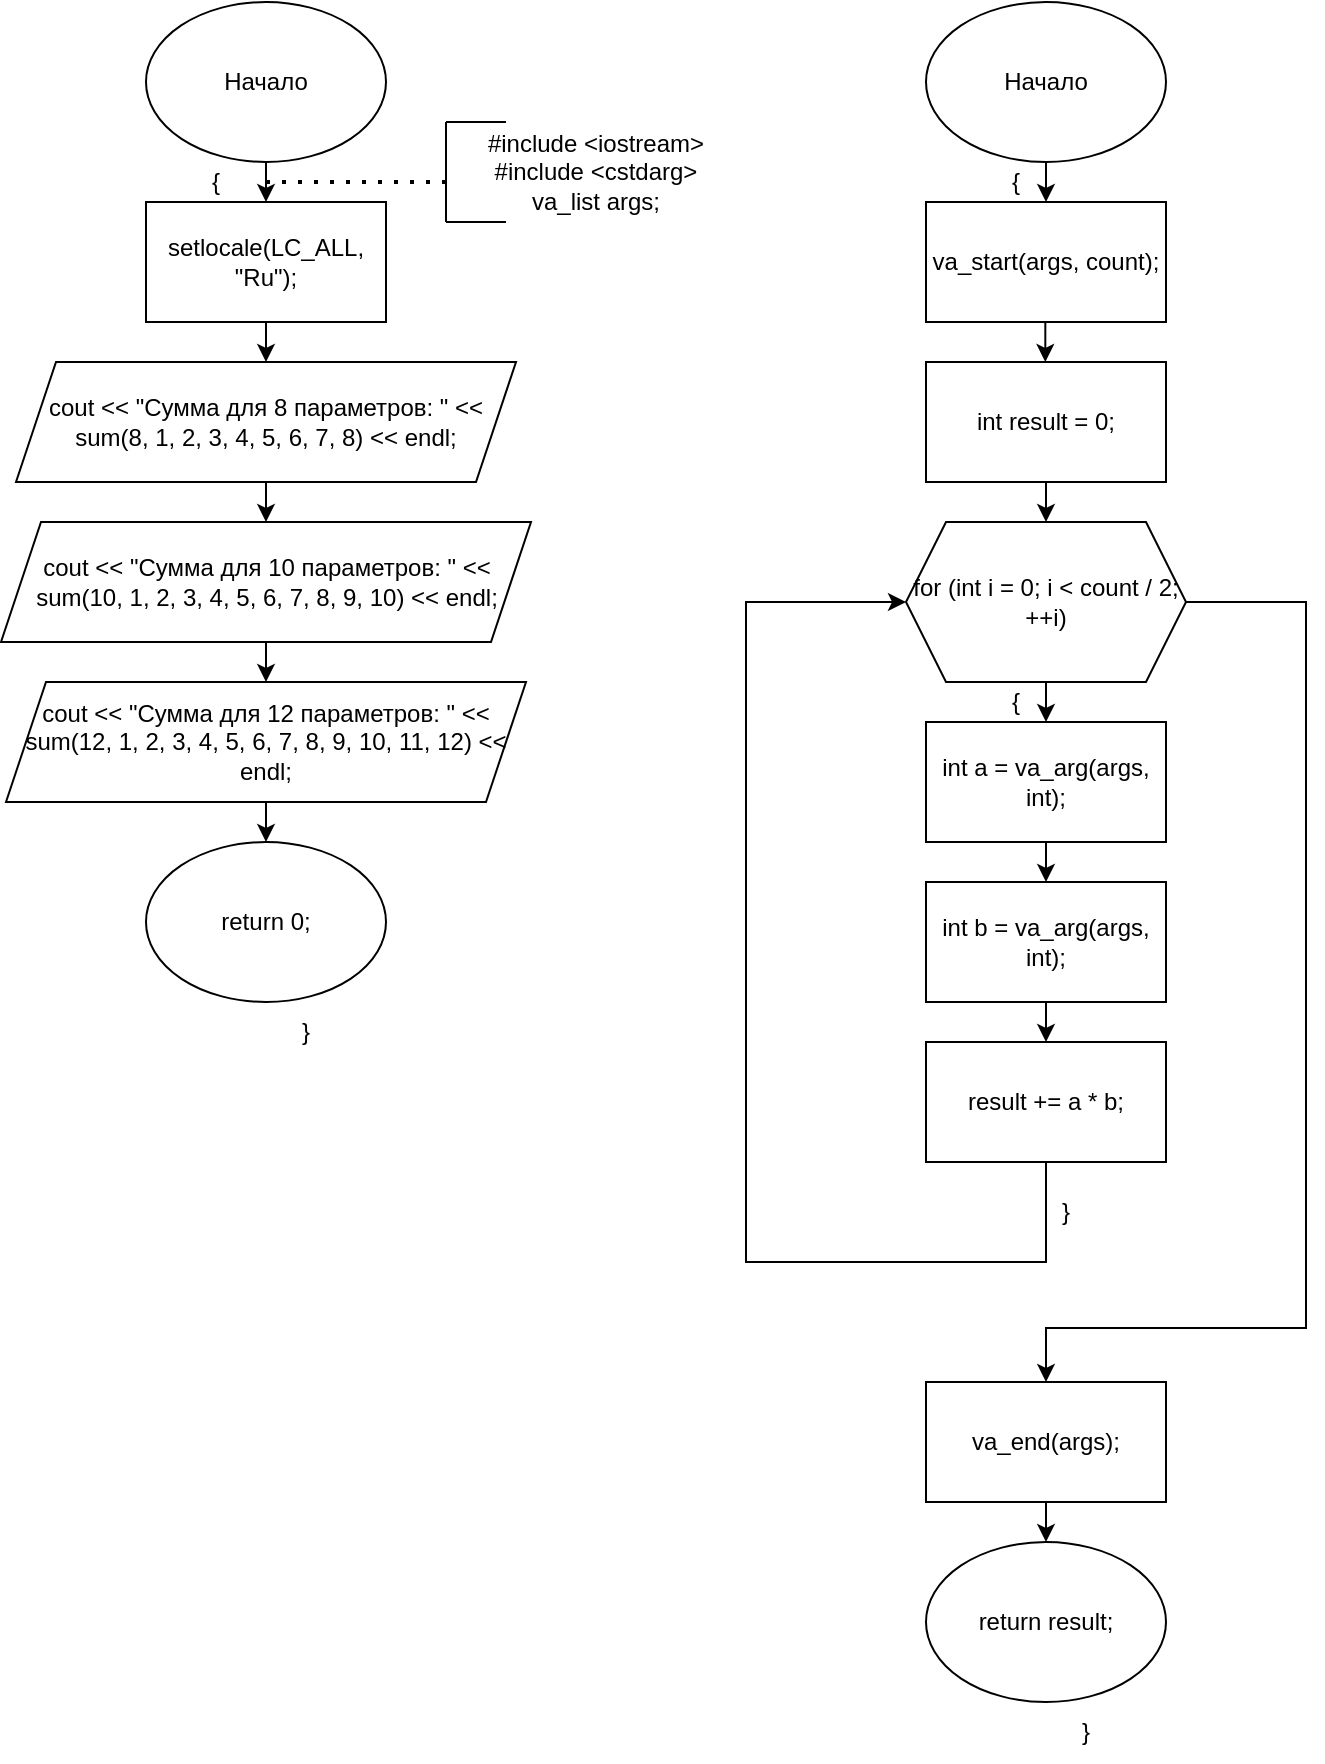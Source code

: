 <mxfile version="26.1.0">
  <diagram name="Страница — 1" id="aoNsjSHCl63riwAWtVzU">
    <mxGraphModel dx="643" dy="1706" grid="1" gridSize="10" guides="1" tooltips="1" connect="1" arrows="1" fold="1" page="1" pageScale="1" pageWidth="827" pageHeight="1169" math="0" shadow="0">
      <root>
        <mxCell id="0" />
        <mxCell id="1" parent="0" />
        <mxCell id="A3DCuacnZcsxC5jQ6PG0-1" value="Начало" style="ellipse;whiteSpace=wrap;html=1;" vertex="1" parent="1">
          <mxGeometry x="180" y="-1150" width="120" height="80" as="geometry" />
        </mxCell>
        <mxCell id="A3DCuacnZcsxC5jQ6PG0-3" value="" style="endArrow=classic;html=1;rounded=0;" edge="1" parent="1" target="A3DCuacnZcsxC5jQ6PG0-4">
          <mxGeometry width="50" height="50" relative="1" as="geometry">
            <mxPoint x="240" y="-1070" as="sourcePoint" />
            <mxPoint x="240" y="-1050" as="targetPoint" />
          </mxGeometry>
        </mxCell>
        <mxCell id="A3DCuacnZcsxC5jQ6PG0-4" value="setlocale(LC_ALL, &quot;Ru&quot;);" style="rounded=0;whiteSpace=wrap;html=1;" vertex="1" parent="1">
          <mxGeometry x="180" y="-1050" width="120" height="60" as="geometry" />
        </mxCell>
        <mxCell id="A3DCuacnZcsxC5jQ6PG0-5" value="" style="endArrow=classic;html=1;rounded=0;" edge="1" parent="1" target="A3DCuacnZcsxC5jQ6PG0-6">
          <mxGeometry width="50" height="50" relative="1" as="geometry">
            <mxPoint x="240" y="-990" as="sourcePoint" />
            <mxPoint x="240" y="-970" as="targetPoint" />
          </mxGeometry>
        </mxCell>
        <mxCell id="A3DCuacnZcsxC5jQ6PG0-6" value="cout &lt;&lt; &quot;Сумма для 8 параметров: &quot; &lt;&lt; sum(8, 1, 2, 3, 4, 5, 6, 7, 8) &lt;&lt; endl;" style="shape=parallelogram;perimeter=parallelogramPerimeter;whiteSpace=wrap;html=1;fixedSize=1;" vertex="1" parent="1">
          <mxGeometry x="115" y="-970" width="250" height="60" as="geometry" />
        </mxCell>
        <mxCell id="A3DCuacnZcsxC5jQ6PG0-7" value="" style="endArrow=classic;html=1;rounded=0;" edge="1" parent="1" target="A3DCuacnZcsxC5jQ6PG0-8">
          <mxGeometry width="50" height="50" relative="1" as="geometry">
            <mxPoint x="240" y="-910" as="sourcePoint" />
            <mxPoint x="240" y="-890" as="targetPoint" />
          </mxGeometry>
        </mxCell>
        <mxCell id="A3DCuacnZcsxC5jQ6PG0-8" value="cout &lt;&lt; &quot;Сумма для 10 параметров: &quot; &lt;&lt; sum(10, 1, 2, 3, 4, 5, 6, 7, 8, 9, 10) &lt;&lt; endl;" style="shape=parallelogram;perimeter=parallelogramPerimeter;whiteSpace=wrap;html=1;fixedSize=1;" vertex="1" parent="1">
          <mxGeometry x="107.5" y="-890" width="265" height="60" as="geometry" />
        </mxCell>
        <mxCell id="A3DCuacnZcsxC5jQ6PG0-9" value="" style="endArrow=classic;html=1;rounded=0;" edge="1" parent="1" target="A3DCuacnZcsxC5jQ6PG0-10">
          <mxGeometry width="50" height="50" relative="1" as="geometry">
            <mxPoint x="240" y="-830" as="sourcePoint" />
            <mxPoint x="240" y="-810" as="targetPoint" />
          </mxGeometry>
        </mxCell>
        <mxCell id="A3DCuacnZcsxC5jQ6PG0-10" value="cout &lt;&lt; &quot;Сумма для 12 параметров: &quot; &lt;&lt; sum(12, 1, 2, 3, 4, 5, 6, 7, 8, 9, 10, 11, 12) &lt;&lt; endl;" style="shape=parallelogram;perimeter=parallelogramPerimeter;whiteSpace=wrap;html=1;fixedSize=1;" vertex="1" parent="1">
          <mxGeometry x="110" y="-810" width="260" height="60" as="geometry" />
        </mxCell>
        <mxCell id="A3DCuacnZcsxC5jQ6PG0-11" value="" style="endArrow=classic;html=1;rounded=0;" edge="1" parent="1" target="A3DCuacnZcsxC5jQ6PG0-12">
          <mxGeometry width="50" height="50" relative="1" as="geometry">
            <mxPoint x="240" y="-750" as="sourcePoint" />
            <mxPoint x="240" y="-730" as="targetPoint" />
          </mxGeometry>
        </mxCell>
        <mxCell id="A3DCuacnZcsxC5jQ6PG0-12" value="return 0;" style="ellipse;whiteSpace=wrap;html=1;" vertex="1" parent="1">
          <mxGeometry x="180" y="-730" width="120" height="80" as="geometry" />
        </mxCell>
        <mxCell id="A3DCuacnZcsxC5jQ6PG0-13" value="" style="endArrow=none;dashed=1;html=1;dashPattern=1 3;strokeWidth=2;rounded=0;" edge="1" parent="1">
          <mxGeometry width="50" height="50" relative="1" as="geometry">
            <mxPoint x="240" y="-1060" as="sourcePoint" />
            <mxPoint x="330" y="-1060" as="targetPoint" />
          </mxGeometry>
        </mxCell>
        <mxCell id="A3DCuacnZcsxC5jQ6PG0-14" value="" style="endArrow=none;html=1;rounded=0;" edge="1" parent="1">
          <mxGeometry width="50" height="50" relative="1" as="geometry">
            <mxPoint x="330" y="-1040" as="sourcePoint" />
            <mxPoint x="330" y="-1090" as="targetPoint" />
          </mxGeometry>
        </mxCell>
        <mxCell id="A3DCuacnZcsxC5jQ6PG0-15" value="" style="endArrow=none;html=1;rounded=0;" edge="1" parent="1">
          <mxGeometry width="50" height="50" relative="1" as="geometry">
            <mxPoint x="330" y="-1040" as="sourcePoint" />
            <mxPoint x="360" y="-1040" as="targetPoint" />
          </mxGeometry>
        </mxCell>
        <mxCell id="A3DCuacnZcsxC5jQ6PG0-17" value="" style="endArrow=none;html=1;rounded=0;" edge="1" parent="1">
          <mxGeometry width="50" height="50" relative="1" as="geometry">
            <mxPoint x="330" y="-1090" as="sourcePoint" />
            <mxPoint x="360" y="-1090" as="targetPoint" />
          </mxGeometry>
        </mxCell>
        <mxCell id="A3DCuacnZcsxC5jQ6PG0-18" value="#include &amp;lt;iostream&amp;gt;&lt;br&gt;#include &amp;lt;cstdarg&amp;gt;&lt;div&gt;va_list args;&lt;/div&gt;" style="text;html=1;align=center;verticalAlign=middle;whiteSpace=wrap;rounded=0;" vertex="1" parent="1">
          <mxGeometry x="320" y="-1080" width="170" height="30" as="geometry" />
        </mxCell>
        <mxCell id="A3DCuacnZcsxC5jQ6PG0-19" value="Начало" style="ellipse;whiteSpace=wrap;html=1;" vertex="1" parent="1">
          <mxGeometry x="570" y="-1150" width="120" height="80" as="geometry" />
        </mxCell>
        <mxCell id="A3DCuacnZcsxC5jQ6PG0-20" value="" style="endArrow=classic;html=1;rounded=0;" edge="1" parent="1" target="A3DCuacnZcsxC5jQ6PG0-21">
          <mxGeometry width="50" height="50" relative="1" as="geometry">
            <mxPoint x="630" y="-1070" as="sourcePoint" />
            <mxPoint x="640" y="-1010" as="targetPoint" />
          </mxGeometry>
        </mxCell>
        <mxCell id="A3DCuacnZcsxC5jQ6PG0-21" value="va_start(args, count);" style="rounded=0;whiteSpace=wrap;html=1;" vertex="1" parent="1">
          <mxGeometry x="570" y="-1050" width="120" height="60" as="geometry" />
        </mxCell>
        <mxCell id="A3DCuacnZcsxC5jQ6PG0-22" value="" style="endArrow=classic;html=1;rounded=0;" edge="1" parent="1">
          <mxGeometry width="50" height="50" relative="1" as="geometry">
            <mxPoint x="629.66" y="-990" as="sourcePoint" />
            <mxPoint x="629.66" y="-970" as="targetPoint" />
          </mxGeometry>
        </mxCell>
        <mxCell id="A3DCuacnZcsxC5jQ6PG0-23" value="int result = 0;" style="rounded=0;whiteSpace=wrap;html=1;" vertex="1" parent="1">
          <mxGeometry x="570" y="-970" width="120" height="60" as="geometry" />
        </mxCell>
        <mxCell id="A3DCuacnZcsxC5jQ6PG0-24" value="" style="endArrow=classic;html=1;rounded=0;" edge="1" parent="1">
          <mxGeometry width="50" height="50" relative="1" as="geometry">
            <mxPoint x="630" y="-910" as="sourcePoint" />
            <mxPoint x="630" y="-890" as="targetPoint" />
          </mxGeometry>
        </mxCell>
        <mxCell id="A3DCuacnZcsxC5jQ6PG0-25" value="for (int i = 0; i &lt; count / 2; ++i)" style="shape=hexagon;perimeter=hexagonPerimeter2;whiteSpace=wrap;html=1;fixedSize=1;" vertex="1" parent="1">
          <mxGeometry x="560" y="-890" width="140" height="80" as="geometry" />
        </mxCell>
        <mxCell id="A3DCuacnZcsxC5jQ6PG0-27" value="{" style="text;html=1;align=center;verticalAlign=middle;whiteSpace=wrap;rounded=0;" vertex="1" parent="1">
          <mxGeometry x="190" y="-1070" width="50" height="20" as="geometry" />
        </mxCell>
        <mxCell id="A3DCuacnZcsxC5jQ6PG0-28" value="}" style="text;html=1;align=center;verticalAlign=middle;whiteSpace=wrap;rounded=0;" vertex="1" parent="1">
          <mxGeometry x="230" y="-650" width="60" height="30" as="geometry" />
        </mxCell>
        <mxCell id="A3DCuacnZcsxC5jQ6PG0-29" value="" style="endArrow=classic;html=1;rounded=0;" edge="1" parent="1">
          <mxGeometry width="50" height="50" relative="1" as="geometry">
            <mxPoint x="630" y="-810" as="sourcePoint" />
            <mxPoint x="630" y="-790" as="targetPoint" />
          </mxGeometry>
        </mxCell>
        <mxCell id="A3DCuacnZcsxC5jQ6PG0-30" value="int a = va_arg(args, int);" style="rounded=0;whiteSpace=wrap;html=1;" vertex="1" parent="1">
          <mxGeometry x="570" y="-790" width="120" height="60" as="geometry" />
        </mxCell>
        <mxCell id="A3DCuacnZcsxC5jQ6PG0-31" value="" style="endArrow=classic;html=1;rounded=0;" edge="1" parent="1" target="A3DCuacnZcsxC5jQ6PG0-32">
          <mxGeometry width="50" height="50" relative="1" as="geometry">
            <mxPoint x="630" y="-730" as="sourcePoint" />
            <mxPoint x="630" y="-710" as="targetPoint" />
          </mxGeometry>
        </mxCell>
        <mxCell id="A3DCuacnZcsxC5jQ6PG0-32" value="int b = va_arg(args, int);" style="rounded=0;whiteSpace=wrap;html=1;" vertex="1" parent="1">
          <mxGeometry x="570" y="-710.0" width="120" height="60" as="geometry" />
        </mxCell>
        <mxCell id="A3DCuacnZcsxC5jQ6PG0-33" value="" style="endArrow=classic;html=1;rounded=0;" edge="1" parent="1" target="A3DCuacnZcsxC5jQ6PG0-34">
          <mxGeometry width="50" height="50" relative="1" as="geometry">
            <mxPoint x="630" y="-650" as="sourcePoint" />
            <mxPoint x="630" y="-630" as="targetPoint" />
          </mxGeometry>
        </mxCell>
        <mxCell id="A3DCuacnZcsxC5jQ6PG0-34" value="result += a * b;" style="rounded=0;whiteSpace=wrap;html=1;" vertex="1" parent="1">
          <mxGeometry x="570" y="-630" width="120" height="60" as="geometry" />
        </mxCell>
        <mxCell id="A3DCuacnZcsxC5jQ6PG0-35" value="" style="endArrow=classic;html=1;rounded=0;entryX=0;entryY=0.5;entryDx=0;entryDy=0;" edge="1" parent="1" target="A3DCuacnZcsxC5jQ6PG0-25">
          <mxGeometry width="50" height="50" relative="1" as="geometry">
            <mxPoint x="630" y="-570" as="sourcePoint" />
            <mxPoint x="480" y="-850" as="targetPoint" />
            <Array as="points">
              <mxPoint x="630" y="-520" />
              <mxPoint x="480" y="-520" />
              <mxPoint x="480" y="-850" />
            </Array>
          </mxGeometry>
        </mxCell>
        <mxCell id="A3DCuacnZcsxC5jQ6PG0-36" value="{" style="text;html=1;align=center;verticalAlign=middle;whiteSpace=wrap;rounded=0;" vertex="1" parent="1">
          <mxGeometry x="590" y="-810" width="50" height="20" as="geometry" />
        </mxCell>
        <mxCell id="A3DCuacnZcsxC5jQ6PG0-38" value="}" style="text;html=1;align=center;verticalAlign=middle;whiteSpace=wrap;rounded=0;" vertex="1" parent="1">
          <mxGeometry x="610" y="-560" width="60" height="30" as="geometry" />
        </mxCell>
        <mxCell id="A3DCuacnZcsxC5jQ6PG0-39" value="{" style="text;html=1;align=center;verticalAlign=middle;whiteSpace=wrap;rounded=0;" vertex="1" parent="1">
          <mxGeometry x="585" y="-1075" width="60" height="30" as="geometry" />
        </mxCell>
        <mxCell id="A3DCuacnZcsxC5jQ6PG0-40" value="" style="endArrow=classic;html=1;rounded=0;" edge="1" parent="1">
          <mxGeometry width="50" height="50" relative="1" as="geometry">
            <mxPoint x="700" y="-850" as="sourcePoint" />
            <mxPoint x="630" y="-460" as="targetPoint" />
            <Array as="points">
              <mxPoint x="760" y="-850" />
              <mxPoint x="760" y="-487" />
              <mxPoint x="630" y="-487" />
            </Array>
          </mxGeometry>
        </mxCell>
        <mxCell id="A3DCuacnZcsxC5jQ6PG0-41" value="va_end(args);" style="rounded=0;whiteSpace=wrap;html=1;" vertex="1" parent="1">
          <mxGeometry x="570" y="-460" width="120" height="60" as="geometry" />
        </mxCell>
        <mxCell id="A3DCuacnZcsxC5jQ6PG0-42" value="" style="endArrow=classic;html=1;rounded=0;" edge="1" parent="1" target="A3DCuacnZcsxC5jQ6PG0-43">
          <mxGeometry width="50" height="50" relative="1" as="geometry">
            <mxPoint x="630" y="-400" as="sourcePoint" />
            <mxPoint x="630" y="-380" as="targetPoint" />
          </mxGeometry>
        </mxCell>
        <mxCell id="A3DCuacnZcsxC5jQ6PG0-43" value="return result;" style="ellipse;whiteSpace=wrap;html=1;" vertex="1" parent="1">
          <mxGeometry x="570" y="-380" width="120" height="80" as="geometry" />
        </mxCell>
        <mxCell id="A3DCuacnZcsxC5jQ6PG0-44" value="}" style="text;html=1;align=center;verticalAlign=middle;whiteSpace=wrap;rounded=0;" vertex="1" parent="1">
          <mxGeometry x="620" y="-300" width="60" height="30" as="geometry" />
        </mxCell>
      </root>
    </mxGraphModel>
  </diagram>
</mxfile>
